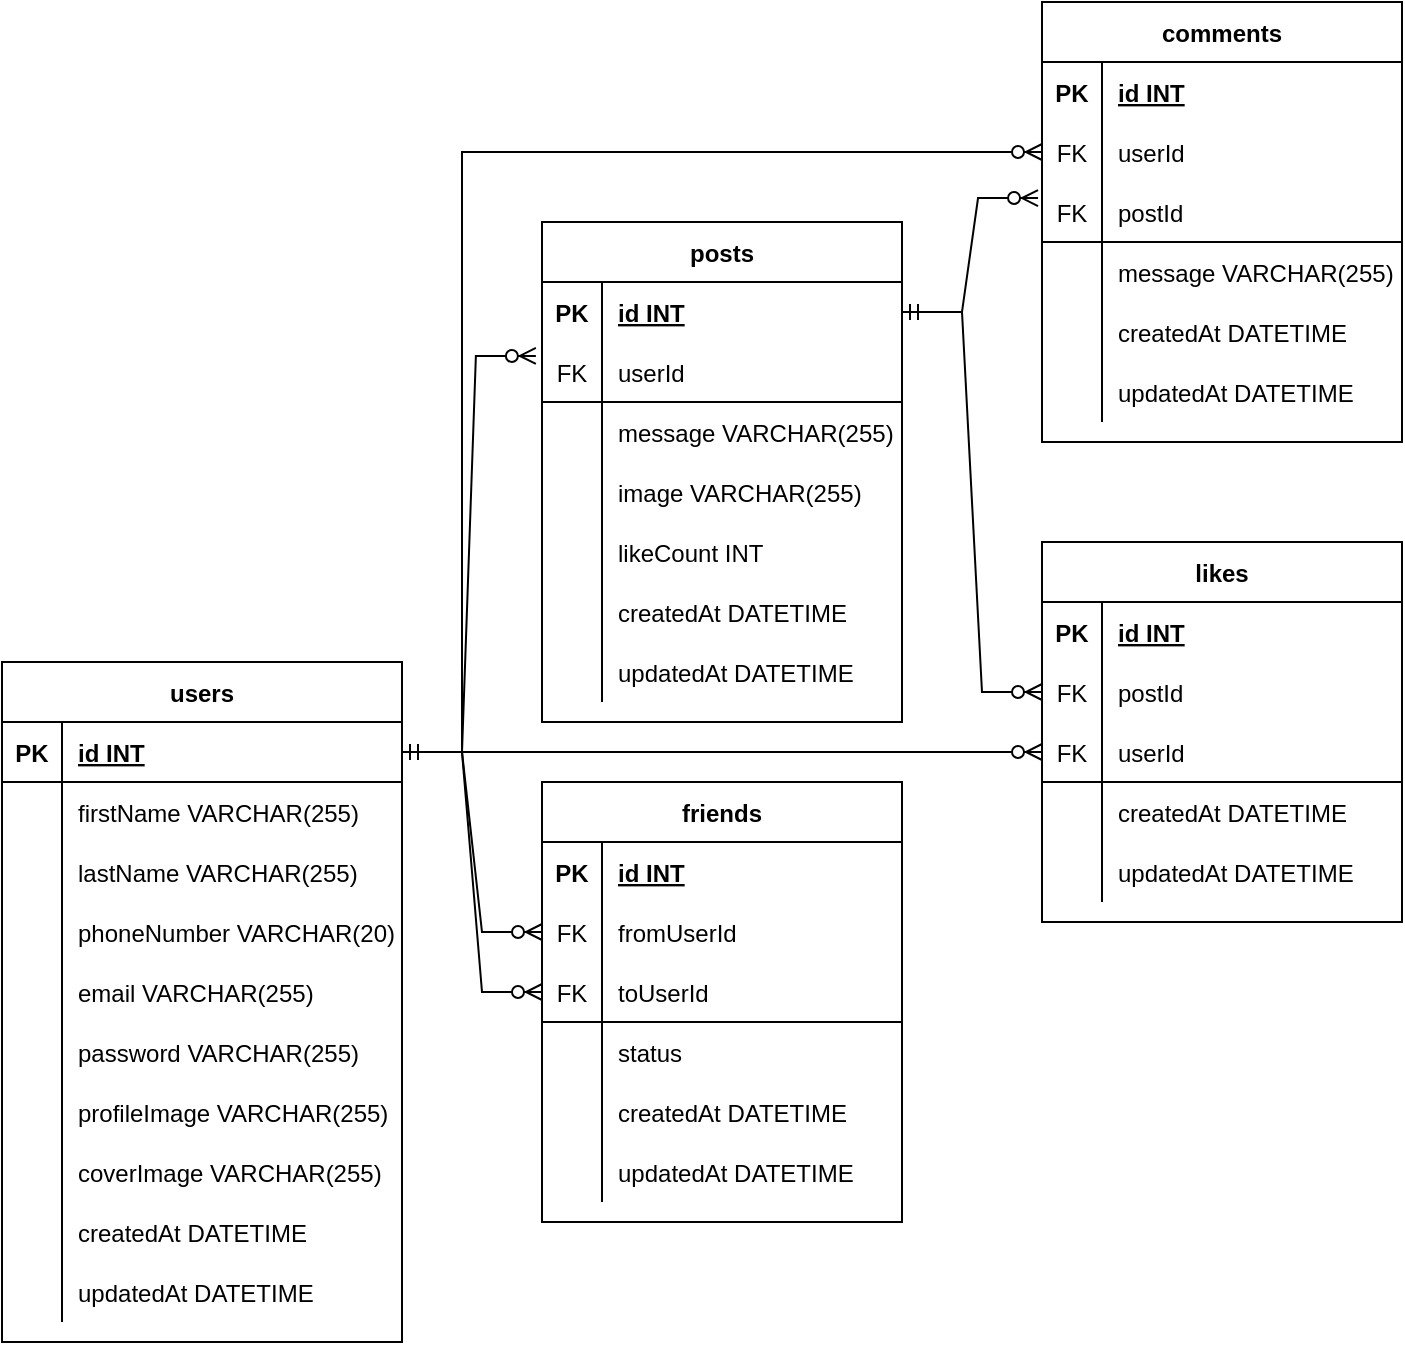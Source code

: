 <mxfile version="20.1.1" type="onedrive"><diagram id="UC08cIJTVTxaEyRSacY2" name="Page-1"><mxGraphModel grid="1" page="1" gridSize="10" guides="1" tooltips="1" connect="1" arrows="1" fold="1" pageScale="1" pageWidth="850" pageHeight="1100" math="0" shadow="0"><root><mxCell id="0"/><mxCell id="1" parent="0"/><mxCell id="zHhC_Qoq338ZWuMu7xjI-1" value="users" style="shape=table;startSize=30;container=1;collapsible=1;childLayout=tableLayout;fixedRows=1;rowLines=0;fontStyle=1;align=center;resizeLast=1;" vertex="1" parent="1"><mxGeometry x="70" y="420" width="200" height="340" as="geometry"/></mxCell><mxCell id="zHhC_Qoq338ZWuMu7xjI-2" value="" style="shape=tableRow;horizontal=0;startSize=0;swimlaneHead=0;swimlaneBody=0;fillColor=none;collapsible=0;dropTarget=0;points=[[0,0.5],[1,0.5]];portConstraint=eastwest;top=0;left=0;right=0;bottom=1;" vertex="1" parent="zHhC_Qoq338ZWuMu7xjI-1"><mxGeometry y="30" width="200" height="30" as="geometry"/></mxCell><mxCell id="zHhC_Qoq338ZWuMu7xjI-3" value="PK" style="shape=partialRectangle;connectable=0;fillColor=none;top=0;left=0;bottom=0;right=0;fontStyle=1;overflow=hidden;" vertex="1" parent="zHhC_Qoq338ZWuMu7xjI-2"><mxGeometry width="30" height="30" as="geometry"><mxRectangle width="30" height="30" as="alternateBounds"/></mxGeometry></mxCell><mxCell id="zHhC_Qoq338ZWuMu7xjI-4" value="id INT" style="shape=partialRectangle;connectable=0;fillColor=none;top=0;left=0;bottom=0;right=0;align=left;spacingLeft=6;fontStyle=5;overflow=hidden;" vertex="1" parent="zHhC_Qoq338ZWuMu7xjI-2"><mxGeometry x="30" width="170" height="30" as="geometry"><mxRectangle width="170" height="30" as="alternateBounds"/></mxGeometry></mxCell><mxCell id="zHhC_Qoq338ZWuMu7xjI-5" value="" style="shape=tableRow;horizontal=0;startSize=0;swimlaneHead=0;swimlaneBody=0;fillColor=none;collapsible=0;dropTarget=0;points=[[0,0.5],[1,0.5]];portConstraint=eastwest;top=0;left=0;right=0;bottom=0;" vertex="1" parent="zHhC_Qoq338ZWuMu7xjI-1"><mxGeometry y="60" width="200" height="30" as="geometry"/></mxCell><mxCell id="zHhC_Qoq338ZWuMu7xjI-6" value="" style="shape=partialRectangle;connectable=0;fillColor=none;top=0;left=0;bottom=0;right=0;editable=1;overflow=hidden;" vertex="1" parent="zHhC_Qoq338ZWuMu7xjI-5"><mxGeometry width="30" height="30" as="geometry"><mxRectangle width="30" height="30" as="alternateBounds"/></mxGeometry></mxCell><mxCell id="zHhC_Qoq338ZWuMu7xjI-7" value="firstName VARCHAR(255)" style="shape=partialRectangle;connectable=0;fillColor=none;top=0;left=0;bottom=0;right=0;align=left;spacingLeft=6;overflow=hidden;" vertex="1" parent="zHhC_Qoq338ZWuMu7xjI-5"><mxGeometry x="30" width="170" height="30" as="geometry"><mxRectangle width="170" height="30" as="alternateBounds"/></mxGeometry></mxCell><mxCell id="zHhC_Qoq338ZWuMu7xjI-8" value="" style="shape=tableRow;horizontal=0;startSize=0;swimlaneHead=0;swimlaneBody=0;fillColor=none;collapsible=0;dropTarget=0;points=[[0,0.5],[1,0.5]];portConstraint=eastwest;top=0;left=0;right=0;bottom=0;" vertex="1" parent="zHhC_Qoq338ZWuMu7xjI-1"><mxGeometry y="90" width="200" height="30" as="geometry"/></mxCell><mxCell id="zHhC_Qoq338ZWuMu7xjI-9" value="" style="shape=partialRectangle;connectable=0;fillColor=none;top=0;left=0;bottom=0;right=0;editable=1;overflow=hidden;" vertex="1" parent="zHhC_Qoq338ZWuMu7xjI-8"><mxGeometry width="30" height="30" as="geometry"><mxRectangle width="30" height="30" as="alternateBounds"/></mxGeometry></mxCell><mxCell id="zHhC_Qoq338ZWuMu7xjI-10" value="lastName VARCHAR(255)" style="shape=partialRectangle;connectable=0;fillColor=none;top=0;left=0;bottom=0;right=0;align=left;spacingLeft=6;overflow=hidden;" vertex="1" parent="zHhC_Qoq338ZWuMu7xjI-8"><mxGeometry x="30" width="170" height="30" as="geometry"><mxRectangle width="170" height="30" as="alternateBounds"/></mxGeometry></mxCell><mxCell id="zHhC_Qoq338ZWuMu7xjI-11" value="" style="shape=tableRow;horizontal=0;startSize=0;swimlaneHead=0;swimlaneBody=0;fillColor=none;collapsible=0;dropTarget=0;points=[[0,0.5],[1,0.5]];portConstraint=eastwest;top=0;left=0;right=0;bottom=0;" vertex="1" parent="zHhC_Qoq338ZWuMu7xjI-1"><mxGeometry y="120" width="200" height="30" as="geometry"/></mxCell><mxCell id="zHhC_Qoq338ZWuMu7xjI-12" value="" style="shape=partialRectangle;connectable=0;fillColor=none;top=0;left=0;bottom=0;right=0;editable=1;overflow=hidden;" vertex="1" parent="zHhC_Qoq338ZWuMu7xjI-11"><mxGeometry width="30" height="30" as="geometry"><mxRectangle width="30" height="30" as="alternateBounds"/></mxGeometry></mxCell><mxCell id="zHhC_Qoq338ZWuMu7xjI-13" value="phoneNumber VARCHAR(20)" style="shape=partialRectangle;connectable=0;fillColor=none;top=0;left=0;bottom=0;right=0;align=left;spacingLeft=6;overflow=hidden;" vertex="1" parent="zHhC_Qoq338ZWuMu7xjI-11"><mxGeometry x="30" width="170" height="30" as="geometry"><mxRectangle width="170" height="30" as="alternateBounds"/></mxGeometry></mxCell><mxCell id="zHhC_Qoq338ZWuMu7xjI-14" value="" style="shape=tableRow;horizontal=0;startSize=0;swimlaneHead=0;swimlaneBody=0;fillColor=none;collapsible=0;dropTarget=0;points=[[0,0.5],[1,0.5]];portConstraint=eastwest;top=0;left=0;right=0;bottom=0;" vertex="1" parent="zHhC_Qoq338ZWuMu7xjI-1"><mxGeometry y="150" width="200" height="30" as="geometry"/></mxCell><mxCell id="zHhC_Qoq338ZWuMu7xjI-15" value="" style="shape=partialRectangle;connectable=0;fillColor=none;top=0;left=0;bottom=0;right=0;editable=1;overflow=hidden;" vertex="1" parent="zHhC_Qoq338ZWuMu7xjI-14"><mxGeometry width="30" height="30" as="geometry"><mxRectangle width="30" height="30" as="alternateBounds"/></mxGeometry></mxCell><mxCell id="zHhC_Qoq338ZWuMu7xjI-16" value="email VARCHAR(255)" style="shape=partialRectangle;connectable=0;fillColor=none;top=0;left=0;bottom=0;right=0;align=left;spacingLeft=6;overflow=hidden;" vertex="1" parent="zHhC_Qoq338ZWuMu7xjI-14"><mxGeometry x="30" width="170" height="30" as="geometry"><mxRectangle width="170" height="30" as="alternateBounds"/></mxGeometry></mxCell><mxCell id="zHhC_Qoq338ZWuMu7xjI-17" value="" style="shape=tableRow;horizontal=0;startSize=0;swimlaneHead=0;swimlaneBody=0;fillColor=none;collapsible=0;dropTarget=0;points=[[0,0.5],[1,0.5]];portConstraint=eastwest;top=0;left=0;right=0;bottom=0;" vertex="1" parent="zHhC_Qoq338ZWuMu7xjI-1"><mxGeometry y="180" width="200" height="30" as="geometry"/></mxCell><mxCell id="zHhC_Qoq338ZWuMu7xjI-18" value="" style="shape=partialRectangle;connectable=0;fillColor=none;top=0;left=0;bottom=0;right=0;editable=1;overflow=hidden;" vertex="1" parent="zHhC_Qoq338ZWuMu7xjI-17"><mxGeometry width="30" height="30" as="geometry"><mxRectangle width="30" height="30" as="alternateBounds"/></mxGeometry></mxCell><mxCell id="zHhC_Qoq338ZWuMu7xjI-19" value="password VARCHAR(255)" style="shape=partialRectangle;connectable=0;fillColor=none;top=0;left=0;bottom=0;right=0;align=left;spacingLeft=6;overflow=hidden;" vertex="1" parent="zHhC_Qoq338ZWuMu7xjI-17"><mxGeometry x="30" width="170" height="30" as="geometry"><mxRectangle width="170" height="30" as="alternateBounds"/></mxGeometry></mxCell><mxCell id="zHhC_Qoq338ZWuMu7xjI-20" value="" style="shape=tableRow;horizontal=0;startSize=0;swimlaneHead=0;swimlaneBody=0;fillColor=none;collapsible=0;dropTarget=0;points=[[0,0.5],[1,0.5]];portConstraint=eastwest;top=0;left=0;right=0;bottom=0;" vertex="1" parent="zHhC_Qoq338ZWuMu7xjI-1"><mxGeometry y="210" width="200" height="30" as="geometry"/></mxCell><mxCell id="zHhC_Qoq338ZWuMu7xjI-21" value="" style="shape=partialRectangle;connectable=0;fillColor=none;top=0;left=0;bottom=0;right=0;editable=1;overflow=hidden;" vertex="1" parent="zHhC_Qoq338ZWuMu7xjI-20"><mxGeometry width="30" height="30" as="geometry"><mxRectangle width="30" height="30" as="alternateBounds"/></mxGeometry></mxCell><mxCell id="zHhC_Qoq338ZWuMu7xjI-22" value="profileImage VARCHAR(255)" style="shape=partialRectangle;connectable=0;fillColor=none;top=0;left=0;bottom=0;right=0;align=left;spacingLeft=6;overflow=hidden;" vertex="1" parent="zHhC_Qoq338ZWuMu7xjI-20"><mxGeometry x="30" width="170" height="30" as="geometry"><mxRectangle width="170" height="30" as="alternateBounds"/></mxGeometry></mxCell><mxCell id="zHhC_Qoq338ZWuMu7xjI-23" value="" style="shape=tableRow;horizontal=0;startSize=0;swimlaneHead=0;swimlaneBody=0;fillColor=none;collapsible=0;dropTarget=0;points=[[0,0.5],[1,0.5]];portConstraint=eastwest;top=0;left=0;right=0;bottom=0;" vertex="1" parent="zHhC_Qoq338ZWuMu7xjI-1"><mxGeometry y="240" width="200" height="30" as="geometry"/></mxCell><mxCell id="zHhC_Qoq338ZWuMu7xjI-24" value="" style="shape=partialRectangle;connectable=0;fillColor=none;top=0;left=0;bottom=0;right=0;editable=1;overflow=hidden;" vertex="1" parent="zHhC_Qoq338ZWuMu7xjI-23"><mxGeometry width="30" height="30" as="geometry"><mxRectangle width="30" height="30" as="alternateBounds"/></mxGeometry></mxCell><mxCell id="zHhC_Qoq338ZWuMu7xjI-25" value="coverImage VARCHAR(255)" style="shape=partialRectangle;connectable=0;fillColor=none;top=0;left=0;bottom=0;right=0;align=left;spacingLeft=6;overflow=hidden;" vertex="1" parent="zHhC_Qoq338ZWuMu7xjI-23"><mxGeometry x="30" width="170" height="30" as="geometry"><mxRectangle width="170" height="30" as="alternateBounds"/></mxGeometry></mxCell><mxCell id="zHhC_Qoq338ZWuMu7xjI-30" value="" style="shape=tableRow;horizontal=0;startSize=0;swimlaneHead=0;swimlaneBody=0;fillColor=none;collapsible=0;dropTarget=0;points=[[0,0.5],[1,0.5]];portConstraint=eastwest;top=0;left=0;right=0;bottom=0;" vertex="1" parent="zHhC_Qoq338ZWuMu7xjI-1"><mxGeometry y="270" width="200" height="30" as="geometry"/></mxCell><mxCell id="zHhC_Qoq338ZWuMu7xjI-31" value="" style="shape=partialRectangle;connectable=0;fillColor=none;top=0;left=0;bottom=0;right=0;editable=1;overflow=hidden;" vertex="1" parent="zHhC_Qoq338ZWuMu7xjI-30"><mxGeometry width="30" height="30" as="geometry"><mxRectangle width="30" height="30" as="alternateBounds"/></mxGeometry></mxCell><mxCell id="zHhC_Qoq338ZWuMu7xjI-32" value="createdAt DATETIME" style="shape=partialRectangle;connectable=0;fillColor=none;top=0;left=0;bottom=0;right=0;align=left;spacingLeft=6;overflow=hidden;" vertex="1" parent="zHhC_Qoq338ZWuMu7xjI-30"><mxGeometry x="30" width="170" height="30" as="geometry"><mxRectangle width="170" height="30" as="alternateBounds"/></mxGeometry></mxCell><mxCell id="zHhC_Qoq338ZWuMu7xjI-33" value="" style="shape=tableRow;horizontal=0;startSize=0;swimlaneHead=0;swimlaneBody=0;fillColor=none;collapsible=0;dropTarget=0;points=[[0,0.5],[1,0.5]];portConstraint=eastwest;top=0;left=0;right=0;bottom=0;" vertex="1" parent="zHhC_Qoq338ZWuMu7xjI-1"><mxGeometry y="300" width="200" height="30" as="geometry"/></mxCell><mxCell id="zHhC_Qoq338ZWuMu7xjI-34" value="" style="shape=partialRectangle;connectable=0;fillColor=none;top=0;left=0;bottom=0;right=0;editable=1;overflow=hidden;" vertex="1" parent="zHhC_Qoq338ZWuMu7xjI-33"><mxGeometry width="30" height="30" as="geometry"><mxRectangle width="30" height="30" as="alternateBounds"/></mxGeometry></mxCell><mxCell id="zHhC_Qoq338ZWuMu7xjI-35" value="updatedAt DATETIME" style="shape=partialRectangle;connectable=0;fillColor=none;top=0;left=0;bottom=0;right=0;align=left;spacingLeft=6;overflow=hidden;" vertex="1" parent="zHhC_Qoq338ZWuMu7xjI-33"><mxGeometry x="30" width="170" height="30" as="geometry"><mxRectangle width="170" height="30" as="alternateBounds"/></mxGeometry></mxCell><mxCell id="zHhC_Qoq338ZWuMu7xjI-36" value="posts" style="shape=table;startSize=30;container=1;collapsible=1;childLayout=tableLayout;fixedRows=1;rowLines=0;fontStyle=1;align=center;resizeLast=1;" vertex="1" parent="1"><mxGeometry x="340" y="200" width="180" height="250" as="geometry"/></mxCell><mxCell id="zHhC_Qoq338ZWuMu7xjI-62" value="" style="shape=tableRow;horizontal=0;startSize=0;swimlaneHead=0;swimlaneBody=0;fillColor=none;collapsible=0;dropTarget=0;points=[[0,0.5],[1,0.5]];portConstraint=eastwest;top=0;left=0;right=0;bottom=1;strokeColor=none;" vertex="1" parent="zHhC_Qoq338ZWuMu7xjI-36"><mxGeometry y="30" width="180" height="30" as="geometry"/></mxCell><mxCell id="zHhC_Qoq338ZWuMu7xjI-63" value="PK" style="shape=partialRectangle;connectable=0;fillColor=none;top=0;left=0;bottom=0;right=0;fontStyle=1;overflow=hidden;" vertex="1" parent="zHhC_Qoq338ZWuMu7xjI-62"><mxGeometry width="30" height="30" as="geometry"><mxRectangle width="30" height="30" as="alternateBounds"/></mxGeometry></mxCell><mxCell id="zHhC_Qoq338ZWuMu7xjI-64" value="id INT" style="shape=partialRectangle;connectable=0;fillColor=none;top=0;left=0;bottom=0;right=0;align=left;spacingLeft=6;fontStyle=5;overflow=hidden;" vertex="1" parent="zHhC_Qoq338ZWuMu7xjI-62"><mxGeometry x="30" width="150" height="30" as="geometry"><mxRectangle width="150" height="30" as="alternateBounds"/></mxGeometry></mxCell><mxCell id="zHhC_Qoq338ZWuMu7xjI-37" value="" style="shape=tableRow;horizontal=0;startSize=0;swimlaneHead=0;swimlaneBody=0;fillColor=none;collapsible=0;dropTarget=0;points=[[0,0.5],[1,0.5]];portConstraint=eastwest;top=0;left=0;right=0;bottom=1;" vertex="1" parent="zHhC_Qoq338ZWuMu7xjI-36"><mxGeometry y="60" width="180" height="30" as="geometry"/></mxCell><mxCell id="zHhC_Qoq338ZWuMu7xjI-38" value="FK" style="shape=partialRectangle;connectable=0;fillColor=none;top=0;left=0;bottom=0;right=0;fontStyle=0;overflow=hidden;" vertex="1" parent="zHhC_Qoq338ZWuMu7xjI-37"><mxGeometry width="30" height="30" as="geometry"><mxRectangle width="30" height="30" as="alternateBounds"/></mxGeometry></mxCell><mxCell id="zHhC_Qoq338ZWuMu7xjI-39" value="userId" style="shape=partialRectangle;connectable=0;fillColor=none;top=0;left=0;bottom=0;right=0;align=left;spacingLeft=6;fontStyle=0;overflow=hidden;" vertex="1" parent="zHhC_Qoq338ZWuMu7xjI-37"><mxGeometry x="30" width="150" height="30" as="geometry"><mxRectangle width="150" height="30" as="alternateBounds"/></mxGeometry></mxCell><mxCell id="zHhC_Qoq338ZWuMu7xjI-40" value="" style="shape=tableRow;horizontal=0;startSize=0;swimlaneHead=0;swimlaneBody=0;fillColor=none;collapsible=0;dropTarget=0;points=[[0,0.5],[1,0.5]];portConstraint=eastwest;top=0;left=0;right=0;bottom=0;" vertex="1" parent="zHhC_Qoq338ZWuMu7xjI-36"><mxGeometry y="90" width="180" height="30" as="geometry"/></mxCell><mxCell id="zHhC_Qoq338ZWuMu7xjI-41" value="" style="shape=partialRectangle;connectable=0;fillColor=none;top=0;left=0;bottom=0;right=0;editable=1;overflow=hidden;" vertex="1" parent="zHhC_Qoq338ZWuMu7xjI-40"><mxGeometry width="30" height="30" as="geometry"><mxRectangle width="30" height="30" as="alternateBounds"/></mxGeometry></mxCell><mxCell id="zHhC_Qoq338ZWuMu7xjI-42" value="message VARCHAR(255)" style="shape=partialRectangle;connectable=0;fillColor=none;top=0;left=0;bottom=0;right=0;align=left;spacingLeft=6;overflow=hidden;" vertex="1" parent="zHhC_Qoq338ZWuMu7xjI-40"><mxGeometry x="30" width="150" height="30" as="geometry"><mxRectangle width="150" height="30" as="alternateBounds"/></mxGeometry></mxCell><mxCell id="zHhC_Qoq338ZWuMu7xjI-93" value="" style="shape=tableRow;horizontal=0;startSize=0;swimlaneHead=0;swimlaneBody=0;fillColor=none;collapsible=0;dropTarget=0;points=[[0,0.5],[1,0.5]];portConstraint=eastwest;top=0;left=0;right=0;bottom=0;" vertex="1" parent="zHhC_Qoq338ZWuMu7xjI-36"><mxGeometry y="120" width="180" height="30" as="geometry"/></mxCell><mxCell id="zHhC_Qoq338ZWuMu7xjI-94" value="" style="shape=partialRectangle;connectable=0;fillColor=none;top=0;left=0;bottom=0;right=0;editable=1;overflow=hidden;" vertex="1" parent="zHhC_Qoq338ZWuMu7xjI-93"><mxGeometry width="30" height="30" as="geometry"><mxRectangle width="30" height="30" as="alternateBounds"/></mxGeometry></mxCell><mxCell id="zHhC_Qoq338ZWuMu7xjI-95" value="image VARCHAR(255)" style="shape=partialRectangle;connectable=0;fillColor=none;top=0;left=0;bottom=0;right=0;align=left;spacingLeft=6;overflow=hidden;" vertex="1" parent="zHhC_Qoq338ZWuMu7xjI-93"><mxGeometry x="30" width="150" height="30" as="geometry"><mxRectangle width="150" height="30" as="alternateBounds"/></mxGeometry></mxCell><mxCell id="6Zhb8fey5x8ufYcM-7G8-4" value="" style="shape=tableRow;horizontal=0;startSize=0;swimlaneHead=0;swimlaneBody=0;fillColor=none;collapsible=0;dropTarget=0;points=[[0,0.5],[1,0.5]];portConstraint=eastwest;top=0;left=0;right=0;bottom=0;" vertex="1" parent="zHhC_Qoq338ZWuMu7xjI-36"><mxGeometry y="150" width="180" height="30" as="geometry"/></mxCell><mxCell id="6Zhb8fey5x8ufYcM-7G8-5" value="" style="shape=partialRectangle;connectable=0;fillColor=none;top=0;left=0;bottom=0;right=0;editable=1;overflow=hidden;" vertex="1" parent="6Zhb8fey5x8ufYcM-7G8-4"><mxGeometry width="30" height="30" as="geometry"><mxRectangle width="30" height="30" as="alternateBounds"/></mxGeometry></mxCell><mxCell id="6Zhb8fey5x8ufYcM-7G8-6" value="likeCount INT" style="shape=partialRectangle;connectable=0;fillColor=none;top=0;left=0;bottom=0;right=0;align=left;spacingLeft=6;overflow=hidden;" vertex="1" parent="6Zhb8fey5x8ufYcM-7G8-4"><mxGeometry x="30" width="150" height="30" as="geometry"><mxRectangle width="150" height="30" as="alternateBounds"/></mxGeometry></mxCell><mxCell id="zHhC_Qoq338ZWuMu7xjI-43" value="" style="shape=tableRow;horizontal=0;startSize=0;swimlaneHead=0;swimlaneBody=0;fillColor=none;collapsible=0;dropTarget=0;points=[[0,0.5],[1,0.5]];portConstraint=eastwest;top=0;left=0;right=0;bottom=0;" vertex="1" parent="zHhC_Qoq338ZWuMu7xjI-36"><mxGeometry y="180" width="180" height="30" as="geometry"/></mxCell><mxCell id="zHhC_Qoq338ZWuMu7xjI-44" value="" style="shape=partialRectangle;connectable=0;fillColor=none;top=0;left=0;bottom=0;right=0;editable=1;overflow=hidden;" vertex="1" parent="zHhC_Qoq338ZWuMu7xjI-43"><mxGeometry width="30" height="30" as="geometry"><mxRectangle width="30" height="30" as="alternateBounds"/></mxGeometry></mxCell><mxCell id="zHhC_Qoq338ZWuMu7xjI-45" value="createdAt DATETIME" style="shape=partialRectangle;connectable=0;fillColor=none;top=0;left=0;bottom=0;right=0;align=left;spacingLeft=6;overflow=hidden;" vertex="1" parent="zHhC_Qoq338ZWuMu7xjI-43"><mxGeometry x="30" width="150" height="30" as="geometry"><mxRectangle width="150" height="30" as="alternateBounds"/></mxGeometry></mxCell><mxCell id="zHhC_Qoq338ZWuMu7xjI-46" value="" style="shape=tableRow;horizontal=0;startSize=0;swimlaneHead=0;swimlaneBody=0;fillColor=none;collapsible=0;dropTarget=0;points=[[0,0.5],[1,0.5]];portConstraint=eastwest;top=0;left=0;right=0;bottom=0;" vertex="1" parent="zHhC_Qoq338ZWuMu7xjI-36"><mxGeometry y="210" width="180" height="30" as="geometry"/></mxCell><mxCell id="zHhC_Qoq338ZWuMu7xjI-47" value="" style="shape=partialRectangle;connectable=0;fillColor=none;top=0;left=0;bottom=0;right=0;editable=1;overflow=hidden;" vertex="1" parent="zHhC_Qoq338ZWuMu7xjI-46"><mxGeometry width="30" height="30" as="geometry"><mxRectangle width="30" height="30" as="alternateBounds"/></mxGeometry></mxCell><mxCell id="zHhC_Qoq338ZWuMu7xjI-48" value="updatedAt DATETIME" style="shape=partialRectangle;connectable=0;fillColor=none;top=0;left=0;bottom=0;right=0;align=left;spacingLeft=6;overflow=hidden;" vertex="1" parent="zHhC_Qoq338ZWuMu7xjI-46"><mxGeometry x="30" width="150" height="30" as="geometry"><mxRectangle width="150" height="30" as="alternateBounds"/></mxGeometry></mxCell><mxCell id="zHhC_Qoq338ZWuMu7xjI-71" value="" style="edgeStyle=entityRelationEdgeStyle;fontSize=12;html=1;endArrow=ERzeroToMany;startArrow=ERmandOne;rounded=0;entryX=-0.017;entryY=0.233;entryDx=0;entryDy=0;entryPerimeter=0;" edge="1" parent="1" source="zHhC_Qoq338ZWuMu7xjI-2" target="zHhC_Qoq338ZWuMu7xjI-37"><mxGeometry width="100" height="100" relative="1" as="geometry"><mxPoint x="295" y="460" as="sourcePoint"/><mxPoint x="395" y="360" as="targetPoint"/></mxGeometry></mxCell><mxCell id="zHhC_Qoq338ZWuMu7xjI-72" value="friends" style="shape=table;startSize=30;container=1;collapsible=1;childLayout=tableLayout;fixedRows=1;rowLines=0;fontStyle=1;align=center;resizeLast=1;" vertex="1" parent="1"><mxGeometry x="340" y="480" width="180" height="220" as="geometry"/></mxCell><mxCell id="zHhC_Qoq338ZWuMu7xjI-73" value="" style="shape=tableRow;horizontal=0;startSize=0;swimlaneHead=0;swimlaneBody=0;fillColor=none;collapsible=0;dropTarget=0;points=[[0,0.5],[1,0.5]];portConstraint=eastwest;top=0;left=0;right=0;bottom=1;strokeColor=none;" vertex="1" parent="zHhC_Qoq338ZWuMu7xjI-72"><mxGeometry y="30" width="180" height="30" as="geometry"/></mxCell><mxCell id="zHhC_Qoq338ZWuMu7xjI-74" value="PK" style="shape=partialRectangle;connectable=0;fillColor=none;top=0;left=0;bottom=0;right=0;fontStyle=1;overflow=hidden;" vertex="1" parent="zHhC_Qoq338ZWuMu7xjI-73"><mxGeometry width="30" height="30" as="geometry"><mxRectangle width="30" height="30" as="alternateBounds"/></mxGeometry></mxCell><mxCell id="zHhC_Qoq338ZWuMu7xjI-75" value="id INT" style="shape=partialRectangle;connectable=0;fillColor=none;top=0;left=0;bottom=0;right=0;align=left;spacingLeft=6;fontStyle=5;overflow=hidden;" vertex="1" parent="zHhC_Qoq338ZWuMu7xjI-73"><mxGeometry x="30" width="150" height="30" as="geometry"><mxRectangle width="150" height="30" as="alternateBounds"/></mxGeometry></mxCell><mxCell id="zHhC_Qoq338ZWuMu7xjI-89" value="" style="shape=tableRow;horizontal=0;startSize=0;swimlaneHead=0;swimlaneBody=0;fillColor=none;collapsible=0;dropTarget=0;points=[[0,0.5],[1,0.5]];portConstraint=eastwest;top=0;left=0;right=0;bottom=0;" vertex="1" parent="zHhC_Qoq338ZWuMu7xjI-72"><mxGeometry y="60" width="180" height="30" as="geometry"/></mxCell><mxCell id="zHhC_Qoq338ZWuMu7xjI-90" value="FK" style="shape=partialRectangle;connectable=0;fillColor=none;top=0;left=0;bottom=0;right=0;fontStyle=0;overflow=hidden;" vertex="1" parent="zHhC_Qoq338ZWuMu7xjI-89"><mxGeometry width="30" height="30" as="geometry"><mxRectangle width="30" height="30" as="alternateBounds"/></mxGeometry></mxCell><mxCell id="zHhC_Qoq338ZWuMu7xjI-91" value="fromUserId" style="shape=partialRectangle;connectable=0;fillColor=none;top=0;left=0;bottom=0;right=0;align=left;spacingLeft=6;fontStyle=0;overflow=hidden;" vertex="1" parent="zHhC_Qoq338ZWuMu7xjI-89"><mxGeometry x="30" width="150" height="30" as="geometry"><mxRectangle width="150" height="30" as="alternateBounds"/></mxGeometry></mxCell><mxCell id="zHhC_Qoq338ZWuMu7xjI-76" value="" style="shape=tableRow;horizontal=0;startSize=0;swimlaneHead=0;swimlaneBody=0;fillColor=none;collapsible=0;dropTarget=0;points=[[0,0.5],[1,0.5]];portConstraint=eastwest;top=0;left=0;right=0;bottom=1;" vertex="1" parent="zHhC_Qoq338ZWuMu7xjI-72"><mxGeometry y="90" width="180" height="30" as="geometry"/></mxCell><mxCell id="zHhC_Qoq338ZWuMu7xjI-77" value="FK" style="shape=partialRectangle;connectable=0;fillColor=none;top=0;left=0;bottom=0;right=0;fontStyle=0;overflow=hidden;" vertex="1" parent="zHhC_Qoq338ZWuMu7xjI-76"><mxGeometry width="30" height="30" as="geometry"><mxRectangle width="30" height="30" as="alternateBounds"/></mxGeometry></mxCell><mxCell id="zHhC_Qoq338ZWuMu7xjI-78" value="toUserId" style="shape=partialRectangle;connectable=0;fillColor=none;top=0;left=0;bottom=0;right=0;align=left;spacingLeft=6;fontStyle=0;overflow=hidden;" vertex="1" parent="zHhC_Qoq338ZWuMu7xjI-76"><mxGeometry x="30" width="150" height="30" as="geometry"><mxRectangle width="150" height="30" as="alternateBounds"/></mxGeometry></mxCell><mxCell id="zHhC_Qoq338ZWuMu7xjI-79" value="" style="shape=tableRow;horizontal=0;startSize=0;swimlaneHead=0;swimlaneBody=0;fillColor=none;collapsible=0;dropTarget=0;points=[[0,0.5],[1,0.5]];portConstraint=eastwest;top=0;left=0;right=0;bottom=0;" vertex="1" parent="zHhC_Qoq338ZWuMu7xjI-72"><mxGeometry y="120" width="180" height="30" as="geometry"/></mxCell><mxCell id="zHhC_Qoq338ZWuMu7xjI-80" value="" style="shape=partialRectangle;connectable=0;fillColor=none;top=0;left=0;bottom=0;right=0;editable=1;overflow=hidden;" vertex="1" parent="zHhC_Qoq338ZWuMu7xjI-79"><mxGeometry width="30" height="30" as="geometry"><mxRectangle width="30" height="30" as="alternateBounds"/></mxGeometry></mxCell><mxCell id="zHhC_Qoq338ZWuMu7xjI-81" value="status" style="shape=partialRectangle;connectable=0;fillColor=none;top=0;left=0;bottom=0;right=0;align=left;spacingLeft=6;overflow=hidden;" vertex="1" parent="zHhC_Qoq338ZWuMu7xjI-79"><mxGeometry x="30" width="150" height="30" as="geometry"><mxRectangle width="150" height="30" as="alternateBounds"/></mxGeometry></mxCell><mxCell id="zHhC_Qoq338ZWuMu7xjI-82" value="" style="shape=tableRow;horizontal=0;startSize=0;swimlaneHead=0;swimlaneBody=0;fillColor=none;collapsible=0;dropTarget=0;points=[[0,0.5],[1,0.5]];portConstraint=eastwest;top=0;left=0;right=0;bottom=0;" vertex="1" parent="zHhC_Qoq338ZWuMu7xjI-72"><mxGeometry y="150" width="180" height="30" as="geometry"/></mxCell><mxCell id="zHhC_Qoq338ZWuMu7xjI-83" value="" style="shape=partialRectangle;connectable=0;fillColor=none;top=0;left=0;bottom=0;right=0;editable=1;overflow=hidden;" vertex="1" parent="zHhC_Qoq338ZWuMu7xjI-82"><mxGeometry width="30" height="30" as="geometry"><mxRectangle width="30" height="30" as="alternateBounds"/></mxGeometry></mxCell><mxCell id="zHhC_Qoq338ZWuMu7xjI-84" value="createdAt DATETIME" style="shape=partialRectangle;connectable=0;fillColor=none;top=0;left=0;bottom=0;right=0;align=left;spacingLeft=6;overflow=hidden;" vertex="1" parent="zHhC_Qoq338ZWuMu7xjI-82"><mxGeometry x="30" width="150" height="30" as="geometry"><mxRectangle width="150" height="30" as="alternateBounds"/></mxGeometry></mxCell><mxCell id="zHhC_Qoq338ZWuMu7xjI-85" value="" style="shape=tableRow;horizontal=0;startSize=0;swimlaneHead=0;swimlaneBody=0;fillColor=none;collapsible=0;dropTarget=0;points=[[0,0.5],[1,0.5]];portConstraint=eastwest;top=0;left=0;right=0;bottom=0;" vertex="1" parent="zHhC_Qoq338ZWuMu7xjI-72"><mxGeometry y="180" width="180" height="30" as="geometry"/></mxCell><mxCell id="zHhC_Qoq338ZWuMu7xjI-86" value="" style="shape=partialRectangle;connectable=0;fillColor=none;top=0;left=0;bottom=0;right=0;editable=1;overflow=hidden;" vertex="1" parent="zHhC_Qoq338ZWuMu7xjI-85"><mxGeometry width="30" height="30" as="geometry"><mxRectangle width="30" height="30" as="alternateBounds"/></mxGeometry></mxCell><mxCell id="zHhC_Qoq338ZWuMu7xjI-87" value="updatedAt DATETIME" style="shape=partialRectangle;connectable=0;fillColor=none;top=0;left=0;bottom=0;right=0;align=left;spacingLeft=6;overflow=hidden;" vertex="1" parent="zHhC_Qoq338ZWuMu7xjI-85"><mxGeometry x="30" width="150" height="30" as="geometry"><mxRectangle width="150" height="30" as="alternateBounds"/></mxGeometry></mxCell><mxCell id="zHhC_Qoq338ZWuMu7xjI-88" value="" style="edgeStyle=entityRelationEdgeStyle;fontSize=12;html=1;endArrow=ERzeroToMany;startArrow=ERmandOne;rounded=0;exitX=1;exitY=0.5;exitDx=0;exitDy=0;" edge="1" parent="1" source="zHhC_Qoq338ZWuMu7xjI-2" target="zHhC_Qoq338ZWuMu7xjI-76"><mxGeometry width="100" height="100" relative="1" as="geometry"><mxPoint x="235" y="285" as="sourcePoint"/><mxPoint x="341.94" y="306.99" as="targetPoint"/></mxGeometry></mxCell><mxCell id="zHhC_Qoq338ZWuMu7xjI-92" value="" style="edgeStyle=entityRelationEdgeStyle;fontSize=12;html=1;endArrow=ERzeroToMany;startArrow=ERmandOne;rounded=0;exitX=1;exitY=0.5;exitDx=0;exitDy=0;entryX=0;entryY=0.5;entryDx=0;entryDy=0;" edge="1" parent="1" source="zHhC_Qoq338ZWuMu7xjI-2" target="zHhC_Qoq338ZWuMu7xjI-89"><mxGeometry width="100" height="100" relative="1" as="geometry"><mxPoint x="235" y="285" as="sourcePoint"/><mxPoint x="345" y="585" as="targetPoint"/></mxGeometry></mxCell><mxCell id="zHhC_Qoq338ZWuMu7xjI-96" value="comments" style="shape=table;startSize=30;container=1;collapsible=1;childLayout=tableLayout;fixedRows=1;rowLines=0;fontStyle=1;align=center;resizeLast=1;" vertex="1" parent="1"><mxGeometry x="590" y="90" width="180" height="220" as="geometry"/></mxCell><mxCell id="zHhC_Qoq338ZWuMu7xjI-97" value="" style="shape=tableRow;horizontal=0;startSize=0;swimlaneHead=0;swimlaneBody=0;fillColor=none;collapsible=0;dropTarget=0;points=[[0,0.5],[1,0.5]];portConstraint=eastwest;top=0;left=0;right=0;bottom=1;strokeColor=none;" vertex="1" parent="zHhC_Qoq338ZWuMu7xjI-96"><mxGeometry y="30" width="180" height="30" as="geometry"/></mxCell><mxCell id="zHhC_Qoq338ZWuMu7xjI-98" value="PK" style="shape=partialRectangle;connectable=0;fillColor=none;top=0;left=0;bottom=0;right=0;fontStyle=1;overflow=hidden;" vertex="1" parent="zHhC_Qoq338ZWuMu7xjI-97"><mxGeometry width="30" height="30" as="geometry"><mxRectangle width="30" height="30" as="alternateBounds"/></mxGeometry></mxCell><mxCell id="zHhC_Qoq338ZWuMu7xjI-99" value="id INT" style="shape=partialRectangle;connectable=0;fillColor=none;top=0;left=0;bottom=0;right=0;align=left;spacingLeft=6;fontStyle=5;overflow=hidden;" vertex="1" parent="zHhC_Qoq338ZWuMu7xjI-97"><mxGeometry x="30" width="150" height="30" as="geometry"><mxRectangle width="150" height="30" as="alternateBounds"/></mxGeometry></mxCell><mxCell id="zHhC_Qoq338ZWuMu7xjI-100" value="" style="shape=tableRow;horizontal=0;startSize=0;swimlaneHead=0;swimlaneBody=0;fillColor=none;collapsible=0;dropTarget=0;points=[[0,0.5],[1,0.5]];portConstraint=eastwest;top=0;left=0;right=0;bottom=0;" vertex="1" parent="zHhC_Qoq338ZWuMu7xjI-96"><mxGeometry y="60" width="180" height="30" as="geometry"/></mxCell><mxCell id="zHhC_Qoq338ZWuMu7xjI-101" value="FK" style="shape=partialRectangle;connectable=0;fillColor=none;top=0;left=0;bottom=0;right=0;fontStyle=0;overflow=hidden;" vertex="1" parent="zHhC_Qoq338ZWuMu7xjI-100"><mxGeometry width="30" height="30" as="geometry"><mxRectangle width="30" height="30" as="alternateBounds"/></mxGeometry></mxCell><mxCell id="zHhC_Qoq338ZWuMu7xjI-102" value="userId" style="shape=partialRectangle;connectable=0;fillColor=none;top=0;left=0;bottom=0;right=0;align=left;spacingLeft=6;fontStyle=0;overflow=hidden;" vertex="1" parent="zHhC_Qoq338ZWuMu7xjI-100"><mxGeometry x="30" width="150" height="30" as="geometry"><mxRectangle width="150" height="30" as="alternateBounds"/></mxGeometry></mxCell><mxCell id="zHhC_Qoq338ZWuMu7xjI-103" value="" style="shape=tableRow;horizontal=0;startSize=0;swimlaneHead=0;swimlaneBody=0;fillColor=none;collapsible=0;dropTarget=0;points=[[0,0.5],[1,0.5]];portConstraint=eastwest;top=0;left=0;right=0;bottom=1;" vertex="1" parent="zHhC_Qoq338ZWuMu7xjI-96"><mxGeometry y="90" width="180" height="30" as="geometry"/></mxCell><mxCell id="zHhC_Qoq338ZWuMu7xjI-104" value="FK" style="shape=partialRectangle;connectable=0;fillColor=none;top=0;left=0;bottom=0;right=0;fontStyle=0;overflow=hidden;" vertex="1" parent="zHhC_Qoq338ZWuMu7xjI-103"><mxGeometry width="30" height="30" as="geometry"><mxRectangle width="30" height="30" as="alternateBounds"/></mxGeometry></mxCell><mxCell id="zHhC_Qoq338ZWuMu7xjI-105" value="postId" style="shape=partialRectangle;connectable=0;fillColor=none;top=0;left=0;bottom=0;right=0;align=left;spacingLeft=6;fontStyle=0;overflow=hidden;" vertex="1" parent="zHhC_Qoq338ZWuMu7xjI-103"><mxGeometry x="30" width="150" height="30" as="geometry"><mxRectangle width="150" height="30" as="alternateBounds"/></mxGeometry></mxCell><mxCell id="zHhC_Qoq338ZWuMu7xjI-106" value="" style="shape=tableRow;horizontal=0;startSize=0;swimlaneHead=0;swimlaneBody=0;fillColor=none;collapsible=0;dropTarget=0;points=[[0,0.5],[1,0.5]];portConstraint=eastwest;top=0;left=0;right=0;bottom=0;" vertex="1" parent="zHhC_Qoq338ZWuMu7xjI-96"><mxGeometry y="120" width="180" height="30" as="geometry"/></mxCell><mxCell id="zHhC_Qoq338ZWuMu7xjI-107" value="" style="shape=partialRectangle;connectable=0;fillColor=none;top=0;left=0;bottom=0;right=0;editable=1;overflow=hidden;" vertex="1" parent="zHhC_Qoq338ZWuMu7xjI-106"><mxGeometry width="30" height="30" as="geometry"><mxRectangle width="30" height="30" as="alternateBounds"/></mxGeometry></mxCell><mxCell id="zHhC_Qoq338ZWuMu7xjI-108" value="message VARCHAR(255)" style="shape=partialRectangle;connectable=0;fillColor=none;top=0;left=0;bottom=0;right=0;align=left;spacingLeft=6;overflow=hidden;" vertex="1" parent="zHhC_Qoq338ZWuMu7xjI-106"><mxGeometry x="30" width="150" height="30" as="geometry"><mxRectangle width="150" height="30" as="alternateBounds"/></mxGeometry></mxCell><mxCell id="zHhC_Qoq338ZWuMu7xjI-109" value="" style="shape=tableRow;horizontal=0;startSize=0;swimlaneHead=0;swimlaneBody=0;fillColor=none;collapsible=0;dropTarget=0;points=[[0,0.5],[1,0.5]];portConstraint=eastwest;top=0;left=0;right=0;bottom=0;" vertex="1" parent="zHhC_Qoq338ZWuMu7xjI-96"><mxGeometry y="150" width="180" height="30" as="geometry"/></mxCell><mxCell id="zHhC_Qoq338ZWuMu7xjI-110" value="" style="shape=partialRectangle;connectable=0;fillColor=none;top=0;left=0;bottom=0;right=0;editable=1;overflow=hidden;" vertex="1" parent="zHhC_Qoq338ZWuMu7xjI-109"><mxGeometry width="30" height="30" as="geometry"><mxRectangle width="30" height="30" as="alternateBounds"/></mxGeometry></mxCell><mxCell id="zHhC_Qoq338ZWuMu7xjI-111" value="createdAt DATETIME" style="shape=partialRectangle;connectable=0;fillColor=none;top=0;left=0;bottom=0;right=0;align=left;spacingLeft=6;overflow=hidden;" vertex="1" parent="zHhC_Qoq338ZWuMu7xjI-109"><mxGeometry x="30" width="150" height="30" as="geometry"><mxRectangle width="150" height="30" as="alternateBounds"/></mxGeometry></mxCell><mxCell id="zHhC_Qoq338ZWuMu7xjI-112" value="" style="shape=tableRow;horizontal=0;startSize=0;swimlaneHead=0;swimlaneBody=0;fillColor=none;collapsible=0;dropTarget=0;points=[[0,0.5],[1,0.5]];portConstraint=eastwest;top=0;left=0;right=0;bottom=0;" vertex="1" parent="zHhC_Qoq338ZWuMu7xjI-96"><mxGeometry y="180" width="180" height="30" as="geometry"/></mxCell><mxCell id="zHhC_Qoq338ZWuMu7xjI-113" value="" style="shape=partialRectangle;connectable=0;fillColor=none;top=0;left=0;bottom=0;right=0;editable=1;overflow=hidden;" vertex="1" parent="zHhC_Qoq338ZWuMu7xjI-112"><mxGeometry width="30" height="30" as="geometry"><mxRectangle width="30" height="30" as="alternateBounds"/></mxGeometry></mxCell><mxCell id="zHhC_Qoq338ZWuMu7xjI-114" value="updatedAt DATETIME" style="shape=partialRectangle;connectable=0;fillColor=none;top=0;left=0;bottom=0;right=0;align=left;spacingLeft=6;overflow=hidden;" vertex="1" parent="zHhC_Qoq338ZWuMu7xjI-112"><mxGeometry x="30" width="150" height="30" as="geometry"><mxRectangle width="150" height="30" as="alternateBounds"/></mxGeometry></mxCell><mxCell id="zHhC_Qoq338ZWuMu7xjI-115" value="" style="edgeStyle=entityRelationEdgeStyle;fontSize=12;html=1;endArrow=ERzeroToMany;startArrow=ERmandOne;rounded=0;exitX=1;exitY=0.5;exitDx=0;exitDy=0;entryX=-0.011;entryY=0.267;entryDx=0;entryDy=0;entryPerimeter=0;" edge="1" parent="1" source="zHhC_Qoq338ZWuMu7xjI-62" target="zHhC_Qoq338ZWuMu7xjI-103"><mxGeometry width="100" height="100" relative="1" as="geometry"><mxPoint x="455" y="160" as="sourcePoint"/><mxPoint x="561.94" y="181.99" as="targetPoint"/></mxGeometry></mxCell><mxCell id="zHhC_Qoq338ZWuMu7xjI-116" value="" style="fontSize=12;html=1;endArrow=ERzeroToMany;startArrow=ERmandOne;rounded=0;entryX=0;entryY=0.5;entryDx=0;entryDy=0;edgeStyle=elbowEdgeStyle;" edge="1" parent="1" source="zHhC_Qoq338ZWuMu7xjI-2" target="zHhC_Qoq338ZWuMu7xjI-100"><mxGeometry width="100" height="100" relative="1" as="geometry"><mxPoint x="335" y="196.99" as="sourcePoint"/><mxPoint x="413.02" y="180" as="targetPoint"/><Array as="points"><mxPoint x="300" y="300"/><mxPoint x="305" y="320"/><mxPoint x="295" y="320"/></Array></mxGeometry></mxCell><mxCell id="zHhC_Qoq338ZWuMu7xjI-133" value="likes" style="shape=table;startSize=30;container=1;collapsible=1;childLayout=tableLayout;fixedRows=1;rowLines=0;fontStyle=1;align=center;resizeLast=1;" vertex="1" parent="1"><mxGeometry x="590" y="360" width="180" height="190" as="geometry"/></mxCell><mxCell id="zHhC_Qoq338ZWuMu7xjI-134" value="" style="shape=tableRow;horizontal=0;startSize=0;swimlaneHead=0;swimlaneBody=0;fillColor=none;collapsible=0;dropTarget=0;points=[[0,0.5],[1,0.5]];portConstraint=eastwest;top=0;left=0;right=0;bottom=1;strokeColor=none;" vertex="1" parent="zHhC_Qoq338ZWuMu7xjI-133"><mxGeometry y="30" width="180" height="30" as="geometry"/></mxCell><mxCell id="zHhC_Qoq338ZWuMu7xjI-135" value="PK" style="shape=partialRectangle;connectable=0;fillColor=none;top=0;left=0;bottom=0;right=0;fontStyle=1;overflow=hidden;" vertex="1" parent="zHhC_Qoq338ZWuMu7xjI-134"><mxGeometry width="30" height="30" as="geometry"><mxRectangle width="30" height="30" as="alternateBounds"/></mxGeometry></mxCell><mxCell id="zHhC_Qoq338ZWuMu7xjI-136" value="id INT" style="shape=partialRectangle;connectable=0;fillColor=none;top=0;left=0;bottom=0;right=0;align=left;spacingLeft=6;fontStyle=5;overflow=hidden;" vertex="1" parent="zHhC_Qoq338ZWuMu7xjI-134"><mxGeometry x="30" width="150" height="30" as="geometry"><mxRectangle width="150" height="30" as="alternateBounds"/></mxGeometry></mxCell><mxCell id="zHhC_Qoq338ZWuMu7xjI-137" value="" style="shape=tableRow;horizontal=0;startSize=0;swimlaneHead=0;swimlaneBody=0;fillColor=none;collapsible=0;dropTarget=0;points=[[0,0.5],[1,0.5]];portConstraint=eastwest;top=0;left=0;right=0;bottom=0;" vertex="1" parent="zHhC_Qoq338ZWuMu7xjI-133"><mxGeometry y="60" width="180" height="30" as="geometry"/></mxCell><mxCell id="zHhC_Qoq338ZWuMu7xjI-138" value="FK" style="shape=partialRectangle;connectable=0;fillColor=none;top=0;left=0;bottom=0;right=0;fontStyle=0;overflow=hidden;" vertex="1" parent="zHhC_Qoq338ZWuMu7xjI-137"><mxGeometry width="30" height="30" as="geometry"><mxRectangle width="30" height="30" as="alternateBounds"/></mxGeometry></mxCell><mxCell id="zHhC_Qoq338ZWuMu7xjI-139" value="postId" style="shape=partialRectangle;connectable=0;fillColor=none;top=0;left=0;bottom=0;right=0;align=left;spacingLeft=6;fontStyle=0;overflow=hidden;" vertex="1" parent="zHhC_Qoq338ZWuMu7xjI-137"><mxGeometry x="30" width="150" height="30" as="geometry"><mxRectangle width="150" height="30" as="alternateBounds"/></mxGeometry></mxCell><mxCell id="zHhC_Qoq338ZWuMu7xjI-140" value="" style="shape=tableRow;horizontal=0;startSize=0;swimlaneHead=0;swimlaneBody=0;fillColor=none;collapsible=0;dropTarget=0;points=[[0,0.5],[1,0.5]];portConstraint=eastwest;top=0;left=0;right=0;bottom=1;" vertex="1" parent="zHhC_Qoq338ZWuMu7xjI-133"><mxGeometry y="90" width="180" height="30" as="geometry"/></mxCell><mxCell id="zHhC_Qoq338ZWuMu7xjI-141" value="FK" style="shape=partialRectangle;connectable=0;fillColor=none;top=0;left=0;bottom=0;right=0;fontStyle=0;overflow=hidden;" vertex="1" parent="zHhC_Qoq338ZWuMu7xjI-140"><mxGeometry width="30" height="30" as="geometry"><mxRectangle width="30" height="30" as="alternateBounds"/></mxGeometry></mxCell><mxCell id="zHhC_Qoq338ZWuMu7xjI-142" value="userId" style="shape=partialRectangle;connectable=0;fillColor=none;top=0;left=0;bottom=0;right=0;align=left;spacingLeft=6;fontStyle=0;overflow=hidden;" vertex="1" parent="zHhC_Qoq338ZWuMu7xjI-140"><mxGeometry x="30" width="150" height="30" as="geometry"><mxRectangle width="150" height="30" as="alternateBounds"/></mxGeometry></mxCell><mxCell id="zHhC_Qoq338ZWuMu7xjI-146" value="" style="shape=tableRow;horizontal=0;startSize=0;swimlaneHead=0;swimlaneBody=0;fillColor=none;collapsible=0;dropTarget=0;points=[[0,0.5],[1,0.5]];portConstraint=eastwest;top=0;left=0;right=0;bottom=0;" vertex="1" parent="zHhC_Qoq338ZWuMu7xjI-133"><mxGeometry y="120" width="180" height="30" as="geometry"/></mxCell><mxCell id="zHhC_Qoq338ZWuMu7xjI-147" value="" style="shape=partialRectangle;connectable=0;fillColor=none;top=0;left=0;bottom=0;right=0;editable=1;overflow=hidden;" vertex="1" parent="zHhC_Qoq338ZWuMu7xjI-146"><mxGeometry width="30" height="30" as="geometry"><mxRectangle width="30" height="30" as="alternateBounds"/></mxGeometry></mxCell><mxCell id="zHhC_Qoq338ZWuMu7xjI-148" value="createdAt DATETIME" style="shape=partialRectangle;connectable=0;fillColor=none;top=0;left=0;bottom=0;right=0;align=left;spacingLeft=6;overflow=hidden;" vertex="1" parent="zHhC_Qoq338ZWuMu7xjI-146"><mxGeometry x="30" width="150" height="30" as="geometry"><mxRectangle width="150" height="30" as="alternateBounds"/></mxGeometry></mxCell><mxCell id="zHhC_Qoq338ZWuMu7xjI-149" value="" style="shape=tableRow;horizontal=0;startSize=0;swimlaneHead=0;swimlaneBody=0;fillColor=none;collapsible=0;dropTarget=0;points=[[0,0.5],[1,0.5]];portConstraint=eastwest;top=0;left=0;right=0;bottom=0;" vertex="1" parent="zHhC_Qoq338ZWuMu7xjI-133"><mxGeometry y="150" width="180" height="30" as="geometry"/></mxCell><mxCell id="zHhC_Qoq338ZWuMu7xjI-150" value="" style="shape=partialRectangle;connectable=0;fillColor=none;top=0;left=0;bottom=0;right=0;editable=1;overflow=hidden;" vertex="1" parent="zHhC_Qoq338ZWuMu7xjI-149"><mxGeometry width="30" height="30" as="geometry"><mxRectangle width="30" height="30" as="alternateBounds"/></mxGeometry></mxCell><mxCell id="zHhC_Qoq338ZWuMu7xjI-151" value="updatedAt DATETIME" style="shape=partialRectangle;connectable=0;fillColor=none;top=0;left=0;bottom=0;right=0;align=left;spacingLeft=6;overflow=hidden;" vertex="1" parent="zHhC_Qoq338ZWuMu7xjI-149"><mxGeometry x="30" width="150" height="30" as="geometry"><mxRectangle width="150" height="30" as="alternateBounds"/></mxGeometry></mxCell><mxCell id="zHhC_Qoq338ZWuMu7xjI-152" value="" style="edgeStyle=entityRelationEdgeStyle;fontSize=12;html=1;endArrow=ERzeroToMany;startArrow=ERmandOne;rounded=0;" edge="1" parent="1" source="zHhC_Qoq338ZWuMu7xjI-2" target="zHhC_Qoq338ZWuMu7xjI-140"><mxGeometry width="100" height="100" relative="1" as="geometry"><mxPoint x="235" y="285" as="sourcePoint"/><mxPoint x="575" y="115" as="targetPoint"/></mxGeometry></mxCell><mxCell id="zHhC_Qoq338ZWuMu7xjI-153" value="" style="edgeStyle=entityRelationEdgeStyle;fontSize=12;html=1;endArrow=ERzeroToMany;startArrow=ERmandOne;rounded=0;" edge="1" parent="1" source="zHhC_Qoq338ZWuMu7xjI-62" target="zHhC_Qoq338ZWuMu7xjI-137"><mxGeometry width="100" height="100" relative="1" as="geometry"><mxPoint x="525" y="285" as="sourcePoint"/><mxPoint x="573.02" y="138.01" as="targetPoint"/></mxGeometry></mxCell></root></mxGraphModel></diagram></mxfile>
